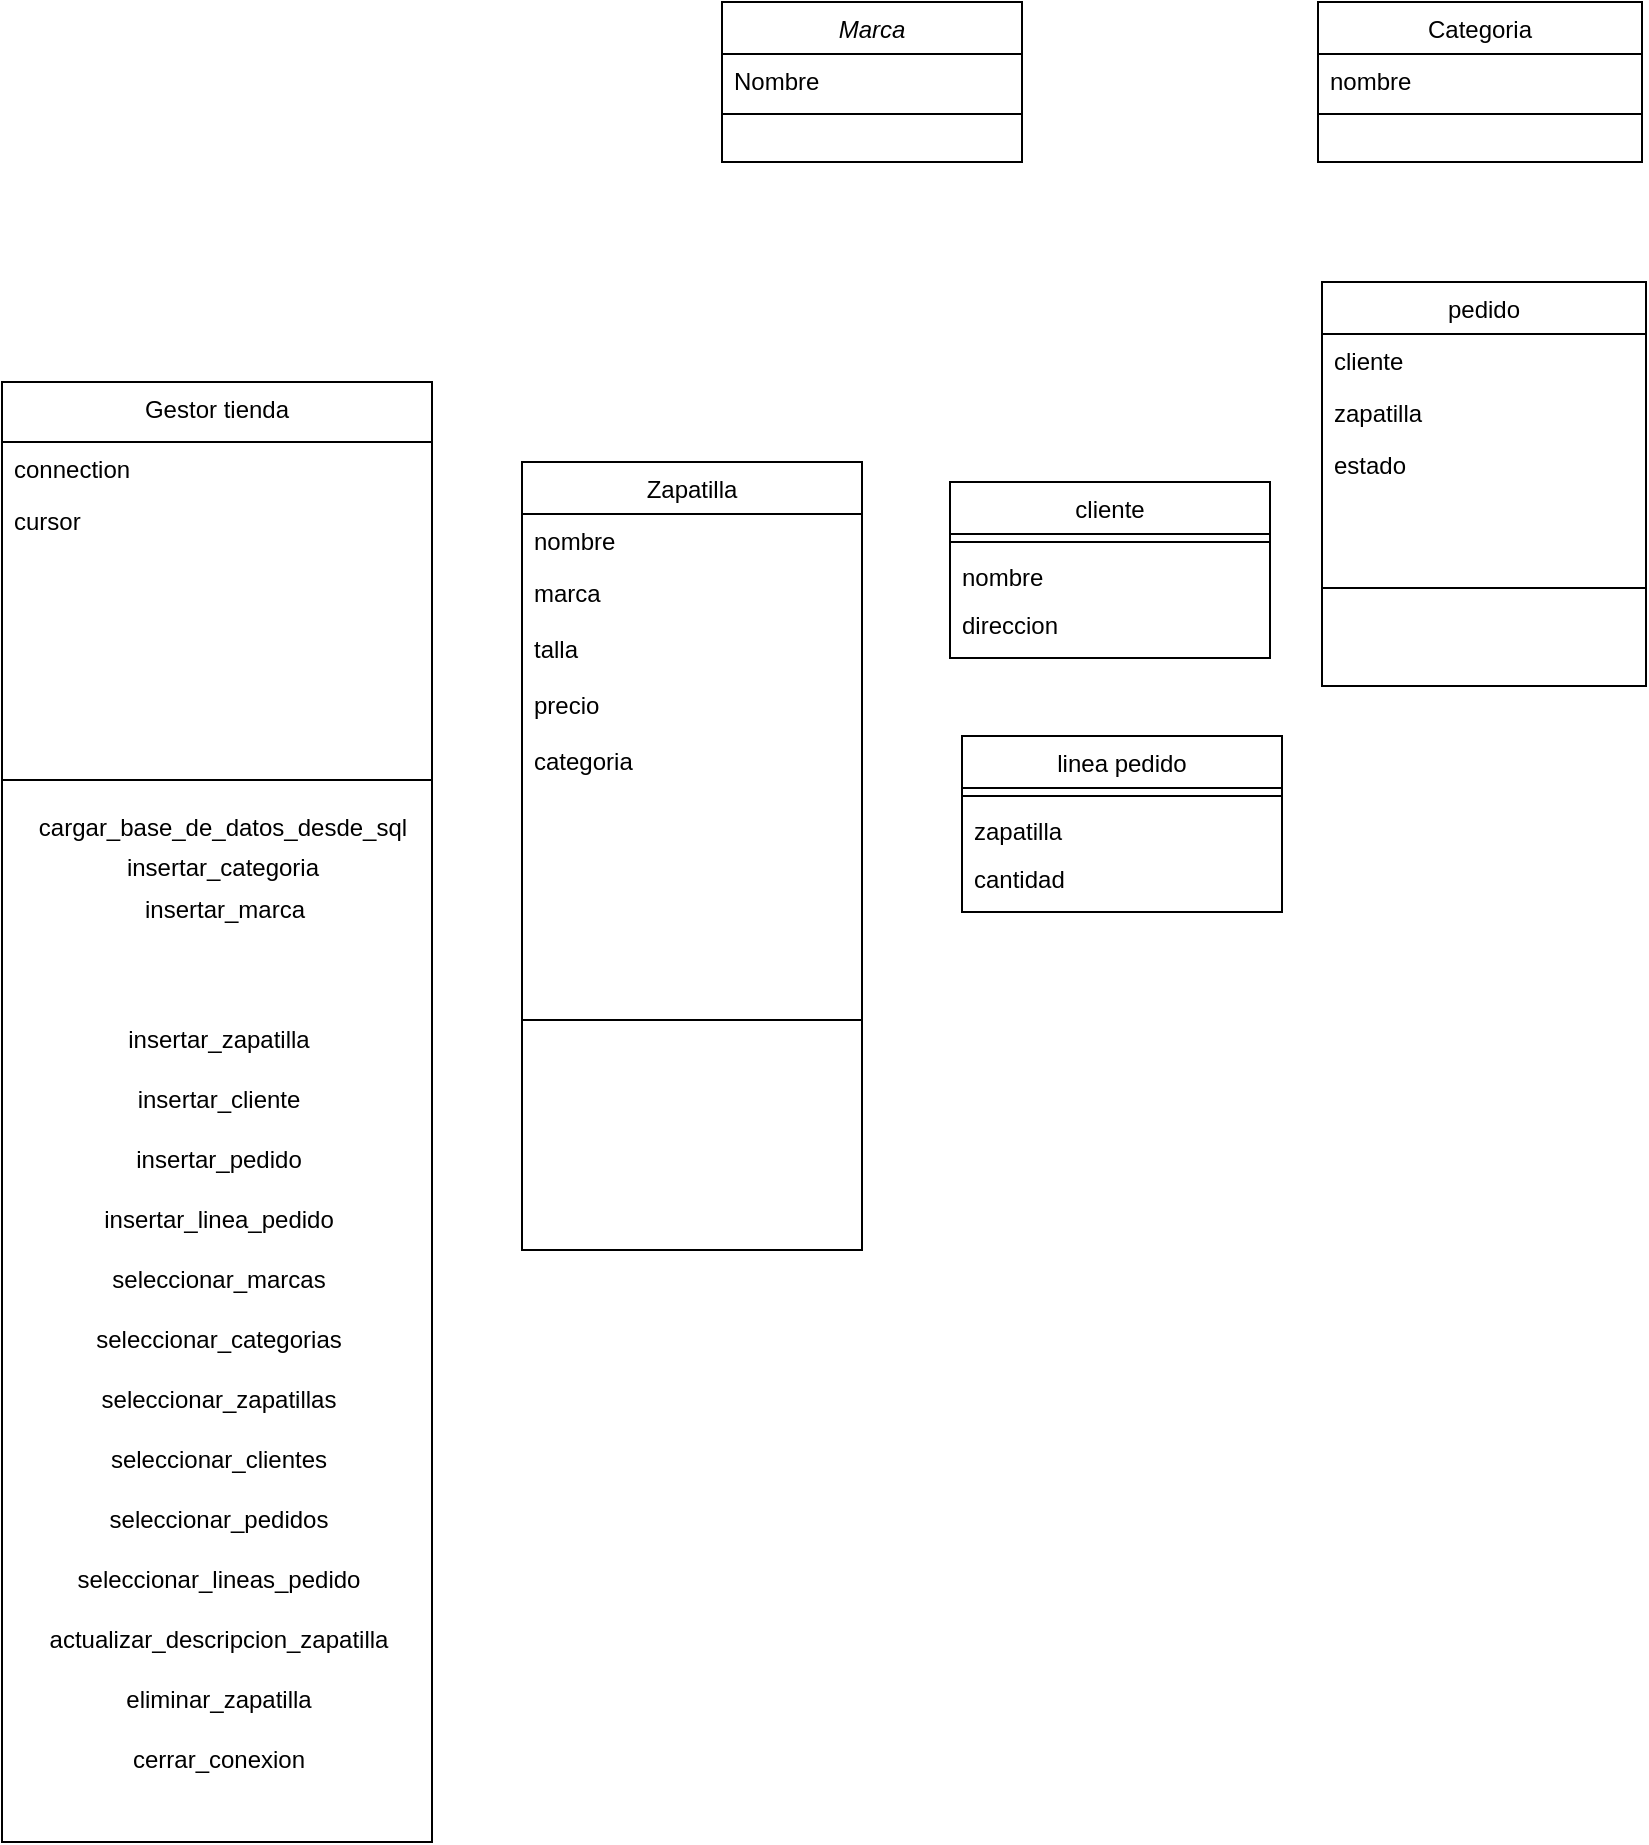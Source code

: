 <mxfile version="21.7.5" type="github">
  <diagram id="C5RBs43oDa-KdzZeNtuy" name="Page-1">
    <mxGraphModel dx="1707" dy="516" grid="1" gridSize="10" guides="1" tooltips="1" connect="1" arrows="1" fold="1" page="1" pageScale="1" pageWidth="827" pageHeight="1169" math="0" shadow="0">
      <root>
        <mxCell id="WIyWlLk6GJQsqaUBKTNV-0" />
        <mxCell id="WIyWlLk6GJQsqaUBKTNV-1" parent="WIyWlLk6GJQsqaUBKTNV-0" />
        <mxCell id="zkfFHV4jXpPFQw0GAbJ--0" value="Marca" style="swimlane;fontStyle=2;align=center;verticalAlign=top;childLayout=stackLayout;horizontal=1;startSize=26;horizontalStack=0;resizeParent=1;resizeLast=0;collapsible=1;marginBottom=0;rounded=0;shadow=0;strokeWidth=1;" parent="WIyWlLk6GJQsqaUBKTNV-1" vertex="1">
          <mxGeometry x="220" y="130" width="150" height="80" as="geometry">
            <mxRectangle x="230" y="140" width="160" height="26" as="alternateBounds" />
          </mxGeometry>
        </mxCell>
        <mxCell id="zkfFHV4jXpPFQw0GAbJ--1" value="Nombre" style="text;align=left;verticalAlign=top;spacingLeft=4;spacingRight=4;overflow=hidden;rotatable=0;points=[[0,0.5],[1,0.5]];portConstraint=eastwest;" parent="zkfFHV4jXpPFQw0GAbJ--0" vertex="1">
          <mxGeometry y="26" width="150" height="26" as="geometry" />
        </mxCell>
        <mxCell id="zkfFHV4jXpPFQw0GAbJ--4" value="" style="line;html=1;strokeWidth=1;align=left;verticalAlign=middle;spacingTop=-1;spacingLeft=3;spacingRight=3;rotatable=0;labelPosition=right;points=[];portConstraint=eastwest;" parent="zkfFHV4jXpPFQw0GAbJ--0" vertex="1">
          <mxGeometry y="52" width="150" height="8" as="geometry" />
        </mxCell>
        <mxCell id="zkfFHV4jXpPFQw0GAbJ--6" value="Zapatilla" style="swimlane;fontStyle=0;align=center;verticalAlign=top;childLayout=stackLayout;horizontal=1;startSize=26;horizontalStack=0;resizeParent=1;resizeLast=0;collapsible=1;marginBottom=0;rounded=0;shadow=0;strokeWidth=1;" parent="WIyWlLk6GJQsqaUBKTNV-1" vertex="1">
          <mxGeometry x="120" y="360" width="170" height="394" as="geometry">
            <mxRectangle x="120" y="360" width="160" height="26" as="alternateBounds" />
          </mxGeometry>
        </mxCell>
        <mxCell id="zkfFHV4jXpPFQw0GAbJ--7" value="nombre" style="text;align=left;verticalAlign=top;spacingLeft=4;spacingRight=4;overflow=hidden;rotatable=0;points=[[0,0.5],[1,0.5]];portConstraint=eastwest;" parent="zkfFHV4jXpPFQw0GAbJ--6" vertex="1">
          <mxGeometry y="26" width="170" height="26" as="geometry" />
        </mxCell>
        <mxCell id="zkfFHV4jXpPFQw0GAbJ--8" value="marca&#xa;" style="text;align=left;verticalAlign=top;spacingLeft=4;spacingRight=4;overflow=hidden;rotatable=0;points=[[0,0.5],[1,0.5]];portConstraint=eastwest;rounded=0;shadow=0;html=0;" parent="zkfFHV4jXpPFQw0GAbJ--6" vertex="1">
          <mxGeometry y="52" width="170" height="28" as="geometry" />
        </mxCell>
        <mxCell id="p-KVnTOftmLjwK7g68bA-8" value="talla    " style="text;align=left;verticalAlign=top;spacingLeft=4;spacingRight=4;overflow=hidden;rotatable=0;points=[[0,0.5],[1,0.5]];portConstraint=eastwest;rounded=0;shadow=0;html=0;" vertex="1" parent="zkfFHV4jXpPFQw0GAbJ--6">
          <mxGeometry y="80" width="170" height="28" as="geometry" />
        </mxCell>
        <mxCell id="p-KVnTOftmLjwK7g68bA-7" value="precio" style="text;align=left;verticalAlign=top;spacingLeft=4;spacingRight=4;overflow=hidden;rotatable=0;points=[[0,0.5],[1,0.5]];portConstraint=eastwest;rounded=0;shadow=0;html=0;" vertex="1" parent="zkfFHV4jXpPFQw0GAbJ--6">
          <mxGeometry y="108" width="170" height="28" as="geometry" />
        </mxCell>
        <mxCell id="p-KVnTOftmLjwK7g68bA-6" value="categoria" style="text;align=left;verticalAlign=top;spacingLeft=4;spacingRight=4;overflow=hidden;rotatable=0;points=[[0,0.5],[1,0.5]];portConstraint=eastwest;rounded=0;shadow=0;html=0;" vertex="1" parent="zkfFHV4jXpPFQw0GAbJ--6">
          <mxGeometry y="136" width="170" height="28" as="geometry" />
        </mxCell>
        <mxCell id="zkfFHV4jXpPFQw0GAbJ--9" value="" style="line;html=1;strokeWidth=1;align=left;verticalAlign=middle;spacingTop=-1;spacingLeft=3;spacingRight=3;rotatable=0;labelPosition=right;points=[];portConstraint=eastwest;" parent="zkfFHV4jXpPFQw0GAbJ--6" vertex="1">
          <mxGeometry y="164" width="170" height="230" as="geometry" />
        </mxCell>
        <mxCell id="zkfFHV4jXpPFQw0GAbJ--13" value="cliente" style="swimlane;fontStyle=0;align=center;verticalAlign=top;childLayout=stackLayout;horizontal=1;startSize=26;horizontalStack=0;resizeParent=1;resizeLast=0;collapsible=1;marginBottom=0;rounded=0;shadow=0;strokeWidth=1;" parent="WIyWlLk6GJQsqaUBKTNV-1" vertex="1">
          <mxGeometry x="334" y="370" width="160" height="88" as="geometry">
            <mxRectangle x="340" y="380" width="170" height="26" as="alternateBounds" />
          </mxGeometry>
        </mxCell>
        <mxCell id="zkfFHV4jXpPFQw0GAbJ--15" value="" style="line;html=1;strokeWidth=1;align=left;verticalAlign=middle;spacingTop=-1;spacingLeft=3;spacingRight=3;rotatable=0;labelPosition=right;points=[];portConstraint=eastwest;" parent="zkfFHV4jXpPFQw0GAbJ--13" vertex="1">
          <mxGeometry y="26" width="160" height="8" as="geometry" />
        </mxCell>
        <mxCell id="zkfFHV4jXpPFQw0GAbJ--14" value="nombre&#xa;" style="text;align=left;verticalAlign=top;spacingLeft=4;spacingRight=4;overflow=hidden;rotatable=0;points=[[0,0.5],[1,0.5]];portConstraint=eastwest;" parent="zkfFHV4jXpPFQw0GAbJ--13" vertex="1">
          <mxGeometry y="34" width="160" height="24" as="geometry" />
        </mxCell>
        <mxCell id="p-KVnTOftmLjwK7g68bA-9" value="direccion" style="text;align=left;verticalAlign=top;spacingLeft=4;spacingRight=4;overflow=hidden;rotatable=0;points=[[0,0.5],[1,0.5]];portConstraint=eastwest;" vertex="1" parent="zkfFHV4jXpPFQw0GAbJ--13">
          <mxGeometry y="58" width="160" height="24" as="geometry" />
        </mxCell>
        <mxCell id="zkfFHV4jXpPFQw0GAbJ--17" value="pedido" style="swimlane;fontStyle=0;align=center;verticalAlign=top;childLayout=stackLayout;horizontal=1;startSize=26;horizontalStack=0;resizeParent=1;resizeLast=0;collapsible=1;marginBottom=0;rounded=0;shadow=0;strokeWidth=1;" parent="WIyWlLk6GJQsqaUBKTNV-1" vertex="1">
          <mxGeometry x="520" y="270" width="162" height="202" as="geometry">
            <mxRectangle x="550" y="140" width="160" height="26" as="alternateBounds" />
          </mxGeometry>
        </mxCell>
        <mxCell id="zkfFHV4jXpPFQw0GAbJ--18" value="cliente&#xa;" style="text;align=left;verticalAlign=top;spacingLeft=4;spacingRight=4;overflow=hidden;rotatable=0;points=[[0,0.5],[1,0.5]];portConstraint=eastwest;" parent="zkfFHV4jXpPFQw0GAbJ--17" vertex="1">
          <mxGeometry y="26" width="162" height="26" as="geometry" />
        </mxCell>
        <mxCell id="p-KVnTOftmLjwK7g68bA-14" value="zapatilla" style="text;align=left;verticalAlign=top;spacingLeft=4;spacingRight=4;overflow=hidden;rotatable=0;points=[[0,0.5],[1,0.5]];portConstraint=eastwest;" vertex="1" parent="zkfFHV4jXpPFQw0GAbJ--17">
          <mxGeometry y="52" width="162" height="26" as="geometry" />
        </mxCell>
        <mxCell id="p-KVnTOftmLjwK7g68bA-13" value="estado" style="text;align=left;verticalAlign=top;spacingLeft=4;spacingRight=4;overflow=hidden;rotatable=0;points=[[0,0.5],[1,0.5]];portConstraint=eastwest;" vertex="1" parent="zkfFHV4jXpPFQw0GAbJ--17">
          <mxGeometry y="78" width="162" height="26" as="geometry" />
        </mxCell>
        <mxCell id="zkfFHV4jXpPFQw0GAbJ--23" value="" style="line;html=1;strokeWidth=1;align=left;verticalAlign=middle;spacingTop=-1;spacingLeft=3;spacingRight=3;rotatable=0;labelPosition=right;points=[];portConstraint=eastwest;" parent="zkfFHV4jXpPFQw0GAbJ--17" vertex="1">
          <mxGeometry y="104" width="162" height="98" as="geometry" />
        </mxCell>
        <mxCell id="p-KVnTOftmLjwK7g68bA-10" value="Categoria" style="swimlane;fontStyle=0;align=center;verticalAlign=top;childLayout=stackLayout;horizontal=1;startSize=26;horizontalStack=0;resizeParent=1;resizeLast=0;collapsible=1;marginBottom=0;rounded=0;shadow=0;strokeWidth=1;" vertex="1" parent="WIyWlLk6GJQsqaUBKTNV-1">
          <mxGeometry x="518" y="130" width="162" height="80" as="geometry">
            <mxRectangle x="550" y="140" width="160" height="26" as="alternateBounds" />
          </mxGeometry>
        </mxCell>
        <mxCell id="p-KVnTOftmLjwK7g68bA-11" value="nombre" style="text;align=left;verticalAlign=top;spacingLeft=4;spacingRight=4;overflow=hidden;rotatable=0;points=[[0,0.5],[1,0.5]];portConstraint=eastwest;" vertex="1" parent="p-KVnTOftmLjwK7g68bA-10">
          <mxGeometry y="26" width="162" height="26" as="geometry" />
        </mxCell>
        <mxCell id="p-KVnTOftmLjwK7g68bA-12" value="" style="line;html=1;strokeWidth=1;align=left;verticalAlign=middle;spacingTop=-1;spacingLeft=3;spacingRight=3;rotatable=0;labelPosition=right;points=[];portConstraint=eastwest;" vertex="1" parent="p-KVnTOftmLjwK7g68bA-10">
          <mxGeometry y="52" width="162" height="8" as="geometry" />
        </mxCell>
        <mxCell id="p-KVnTOftmLjwK7g68bA-16" value="linea pedido" style="swimlane;fontStyle=0;align=center;verticalAlign=top;childLayout=stackLayout;horizontal=1;startSize=26;horizontalStack=0;resizeParent=1;resizeLast=0;collapsible=1;marginBottom=0;rounded=0;shadow=0;strokeWidth=1;" vertex="1" parent="WIyWlLk6GJQsqaUBKTNV-1">
          <mxGeometry x="340" y="497" width="160" height="88" as="geometry">
            <mxRectangle x="340" y="380" width="170" height="26" as="alternateBounds" />
          </mxGeometry>
        </mxCell>
        <mxCell id="p-KVnTOftmLjwK7g68bA-17" value="" style="line;html=1;strokeWidth=1;align=left;verticalAlign=middle;spacingTop=-1;spacingLeft=3;spacingRight=3;rotatable=0;labelPosition=right;points=[];portConstraint=eastwest;" vertex="1" parent="p-KVnTOftmLjwK7g68bA-16">
          <mxGeometry y="26" width="160" height="8" as="geometry" />
        </mxCell>
        <mxCell id="p-KVnTOftmLjwK7g68bA-18" value="zapatilla    " style="text;align=left;verticalAlign=top;spacingLeft=4;spacingRight=4;overflow=hidden;rotatable=0;points=[[0,0.5],[1,0.5]];portConstraint=eastwest;" vertex="1" parent="p-KVnTOftmLjwK7g68bA-16">
          <mxGeometry y="34" width="160" height="24" as="geometry" />
        </mxCell>
        <mxCell id="p-KVnTOftmLjwK7g68bA-19" value="cantidad" style="text;align=left;verticalAlign=top;spacingLeft=4;spacingRight=4;overflow=hidden;rotatable=0;points=[[0,0.5],[1,0.5]];portConstraint=eastwest;" vertex="1" parent="p-KVnTOftmLjwK7g68bA-16">
          <mxGeometry y="58" width="160" height="24" as="geometry" />
        </mxCell>
        <mxCell id="p-KVnTOftmLjwK7g68bA-20" value="Gestor tienda" style="swimlane;fontStyle=0;align=center;verticalAlign=top;childLayout=stackLayout;horizontal=1;startSize=30;horizontalStack=0;resizeParent=1;resizeLast=0;collapsible=1;marginBottom=0;rounded=0;shadow=0;strokeWidth=1;" vertex="1" parent="WIyWlLk6GJQsqaUBKTNV-1">
          <mxGeometry x="-140" y="320" width="215" height="730" as="geometry">
            <mxRectangle x="120" y="360" width="160" height="26" as="alternateBounds" />
          </mxGeometry>
        </mxCell>
        <mxCell id="p-KVnTOftmLjwK7g68bA-21" value="connection" style="text;align=left;verticalAlign=top;spacingLeft=4;spacingRight=4;overflow=hidden;rotatable=0;points=[[0,0.5],[1,0.5]];portConstraint=eastwest;" vertex="1" parent="p-KVnTOftmLjwK7g68bA-20">
          <mxGeometry y="30" width="215" height="26" as="geometry" />
        </mxCell>
        <mxCell id="p-KVnTOftmLjwK7g68bA-22" value="cursor" style="text;align=left;verticalAlign=top;spacingLeft=4;spacingRight=4;overflow=hidden;rotatable=0;points=[[0,0.5],[1,0.5]];portConstraint=eastwest;rounded=0;shadow=0;html=0;" vertex="1" parent="p-KVnTOftmLjwK7g68bA-20">
          <mxGeometry y="56" width="215" height="28" as="geometry" />
        </mxCell>
        <mxCell id="p-KVnTOftmLjwK7g68bA-26" value="" style="line;html=1;strokeWidth=1;align=left;verticalAlign=middle;spacingTop=-1;spacingLeft=3;spacingRight=3;rotatable=0;labelPosition=right;points=[];portConstraint=eastwest;" vertex="1" parent="p-KVnTOftmLjwK7g68bA-20">
          <mxGeometry y="84" width="215" height="230" as="geometry" />
        </mxCell>
        <mxCell id="p-KVnTOftmLjwK7g68bA-32" value="insertar_zapatilla" style="text;html=1;align=center;verticalAlign=middle;resizable=0;points=[];autosize=1;strokeColor=none;fillColor=none;" vertex="1" parent="p-KVnTOftmLjwK7g68bA-20">
          <mxGeometry y="314" width="215" height="30" as="geometry" />
        </mxCell>
        <mxCell id="p-KVnTOftmLjwK7g68bA-31" value="insertar_cliente" style="text;html=1;align=center;verticalAlign=middle;resizable=0;points=[];autosize=1;strokeColor=none;fillColor=none;" vertex="1" parent="p-KVnTOftmLjwK7g68bA-20">
          <mxGeometry y="344" width="215" height="30" as="geometry" />
        </mxCell>
        <mxCell id="p-KVnTOftmLjwK7g68bA-30" value="insertar_pedido" style="text;html=1;align=center;verticalAlign=middle;resizable=0;points=[];autosize=1;strokeColor=none;fillColor=none;" vertex="1" parent="p-KVnTOftmLjwK7g68bA-20">
          <mxGeometry y="374" width="215" height="30" as="geometry" />
        </mxCell>
        <mxCell id="p-KVnTOftmLjwK7g68bA-34" value="insertar_linea_pedido" style="text;html=1;align=center;verticalAlign=middle;resizable=0;points=[];autosize=1;strokeColor=none;fillColor=none;" vertex="1" parent="p-KVnTOftmLjwK7g68bA-20">
          <mxGeometry y="404" width="215" height="30" as="geometry" />
        </mxCell>
        <mxCell id="p-KVnTOftmLjwK7g68bA-35" value="seleccionar_marcas" style="text;html=1;align=center;verticalAlign=middle;resizable=0;points=[];autosize=1;strokeColor=none;fillColor=none;" vertex="1" parent="p-KVnTOftmLjwK7g68bA-20">
          <mxGeometry y="434" width="215" height="30" as="geometry" />
        </mxCell>
        <mxCell id="p-KVnTOftmLjwK7g68bA-36" value="seleccionar_categorias" style="text;html=1;align=center;verticalAlign=middle;resizable=0;points=[];autosize=1;strokeColor=none;fillColor=none;" vertex="1" parent="p-KVnTOftmLjwK7g68bA-20">
          <mxGeometry y="464" width="215" height="30" as="geometry" />
        </mxCell>
        <mxCell id="p-KVnTOftmLjwK7g68bA-37" value="seleccionar_zapatillas" style="text;html=1;align=center;verticalAlign=middle;resizable=0;points=[];autosize=1;strokeColor=none;fillColor=none;" vertex="1" parent="p-KVnTOftmLjwK7g68bA-20">
          <mxGeometry y="494" width="215" height="30" as="geometry" />
        </mxCell>
        <mxCell id="p-KVnTOftmLjwK7g68bA-38" value="seleccionar_clientes" style="text;html=1;align=center;verticalAlign=middle;resizable=0;points=[];autosize=1;strokeColor=none;fillColor=none;" vertex="1" parent="p-KVnTOftmLjwK7g68bA-20">
          <mxGeometry y="524" width="215" height="30" as="geometry" />
        </mxCell>
        <mxCell id="p-KVnTOftmLjwK7g68bA-39" value="seleccionar_pedidos" style="text;html=1;align=center;verticalAlign=middle;resizable=0;points=[];autosize=1;strokeColor=none;fillColor=none;" vertex="1" parent="p-KVnTOftmLjwK7g68bA-20">
          <mxGeometry y="554" width="215" height="30" as="geometry" />
        </mxCell>
        <mxCell id="p-KVnTOftmLjwK7g68bA-40" value="seleccionar_lineas_pedido" style="text;html=1;align=center;verticalAlign=middle;resizable=0;points=[];autosize=1;strokeColor=none;fillColor=none;" vertex="1" parent="p-KVnTOftmLjwK7g68bA-20">
          <mxGeometry y="584" width="215" height="30" as="geometry" />
        </mxCell>
        <mxCell id="p-KVnTOftmLjwK7g68bA-41" value="actualizar_descripcion_zapatilla" style="text;html=1;align=center;verticalAlign=middle;resizable=0;points=[];autosize=1;strokeColor=none;fillColor=none;" vertex="1" parent="p-KVnTOftmLjwK7g68bA-20">
          <mxGeometry y="614" width="215" height="30" as="geometry" />
        </mxCell>
        <mxCell id="p-KVnTOftmLjwK7g68bA-42" value="eliminar_zapatilla" style="text;html=1;align=center;verticalAlign=middle;resizable=0;points=[];autosize=1;strokeColor=none;fillColor=none;" vertex="1" parent="p-KVnTOftmLjwK7g68bA-20">
          <mxGeometry y="644" width="215" height="30" as="geometry" />
        </mxCell>
        <mxCell id="p-KVnTOftmLjwK7g68bA-43" value="cerrar_conexion" style="text;html=1;align=center;verticalAlign=middle;resizable=0;points=[];autosize=1;strokeColor=none;fillColor=none;" vertex="1" parent="p-KVnTOftmLjwK7g68bA-20">
          <mxGeometry y="674" width="215" height="30" as="geometry" />
        </mxCell>
        <mxCell id="p-KVnTOftmLjwK7g68bA-27" value="cargar_base_de_datos_desde_sql" style="text;html=1;align=center;verticalAlign=middle;resizable=0;points=[];autosize=1;strokeColor=none;fillColor=none;" vertex="1" parent="WIyWlLk6GJQsqaUBKTNV-1">
          <mxGeometry x="-135" y="528" width="210" height="30" as="geometry" />
        </mxCell>
        <mxCell id="p-KVnTOftmLjwK7g68bA-28" value="insertar_categoria" style="text;html=1;align=center;verticalAlign=middle;resizable=0;points=[];autosize=1;strokeColor=none;fillColor=none;" vertex="1" parent="WIyWlLk6GJQsqaUBKTNV-1">
          <mxGeometry x="-90" y="548" width="120" height="30" as="geometry" />
        </mxCell>
        <mxCell id="p-KVnTOftmLjwK7g68bA-29" value="insertar_marca" style="text;html=1;align=center;verticalAlign=middle;resizable=0;points=[];autosize=1;strokeColor=none;fillColor=none;" vertex="1" parent="WIyWlLk6GJQsqaUBKTNV-1">
          <mxGeometry x="-79" y="569" width="100" height="30" as="geometry" />
        </mxCell>
      </root>
    </mxGraphModel>
  </diagram>
</mxfile>
